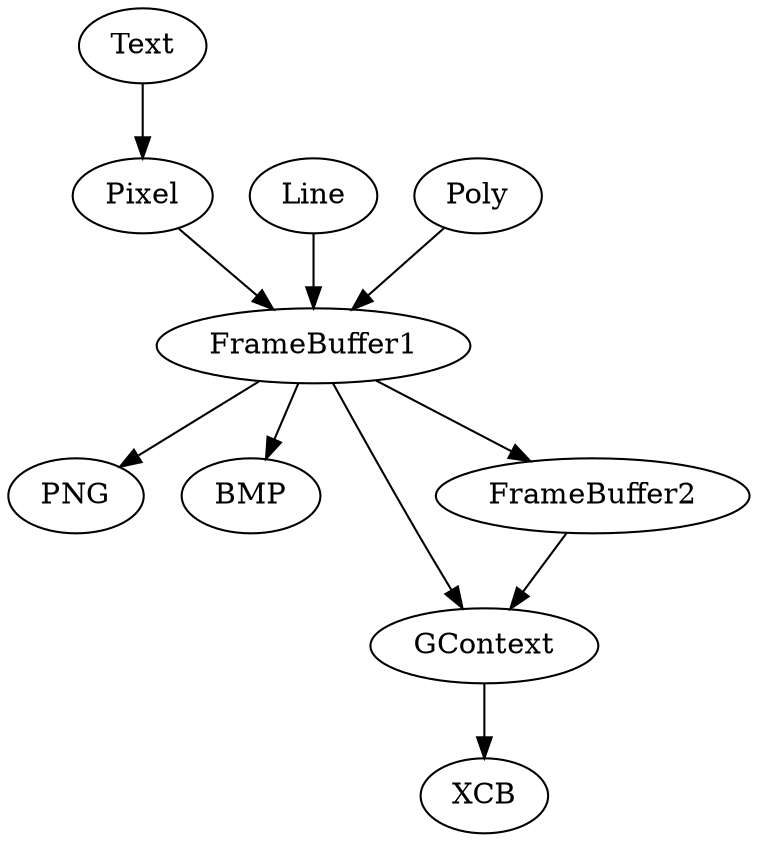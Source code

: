 //
// flow.dot
//
// Created on 23-12-2018 by arden
//
digraph flow {
  Text->Pixel;
  Line->FrameBuffer1;
  Poly->FrameBuffer1;
  Pixel->FrameBuffer1;
  FrameBuffer1->PNG;
  FrameBuffer1->BMP;
  FrameBuffer1->GContext;
  FrameBuffer1->FrameBuffer2;
  FrameBuffer2->GContext;
  GContext->XCB;
}
